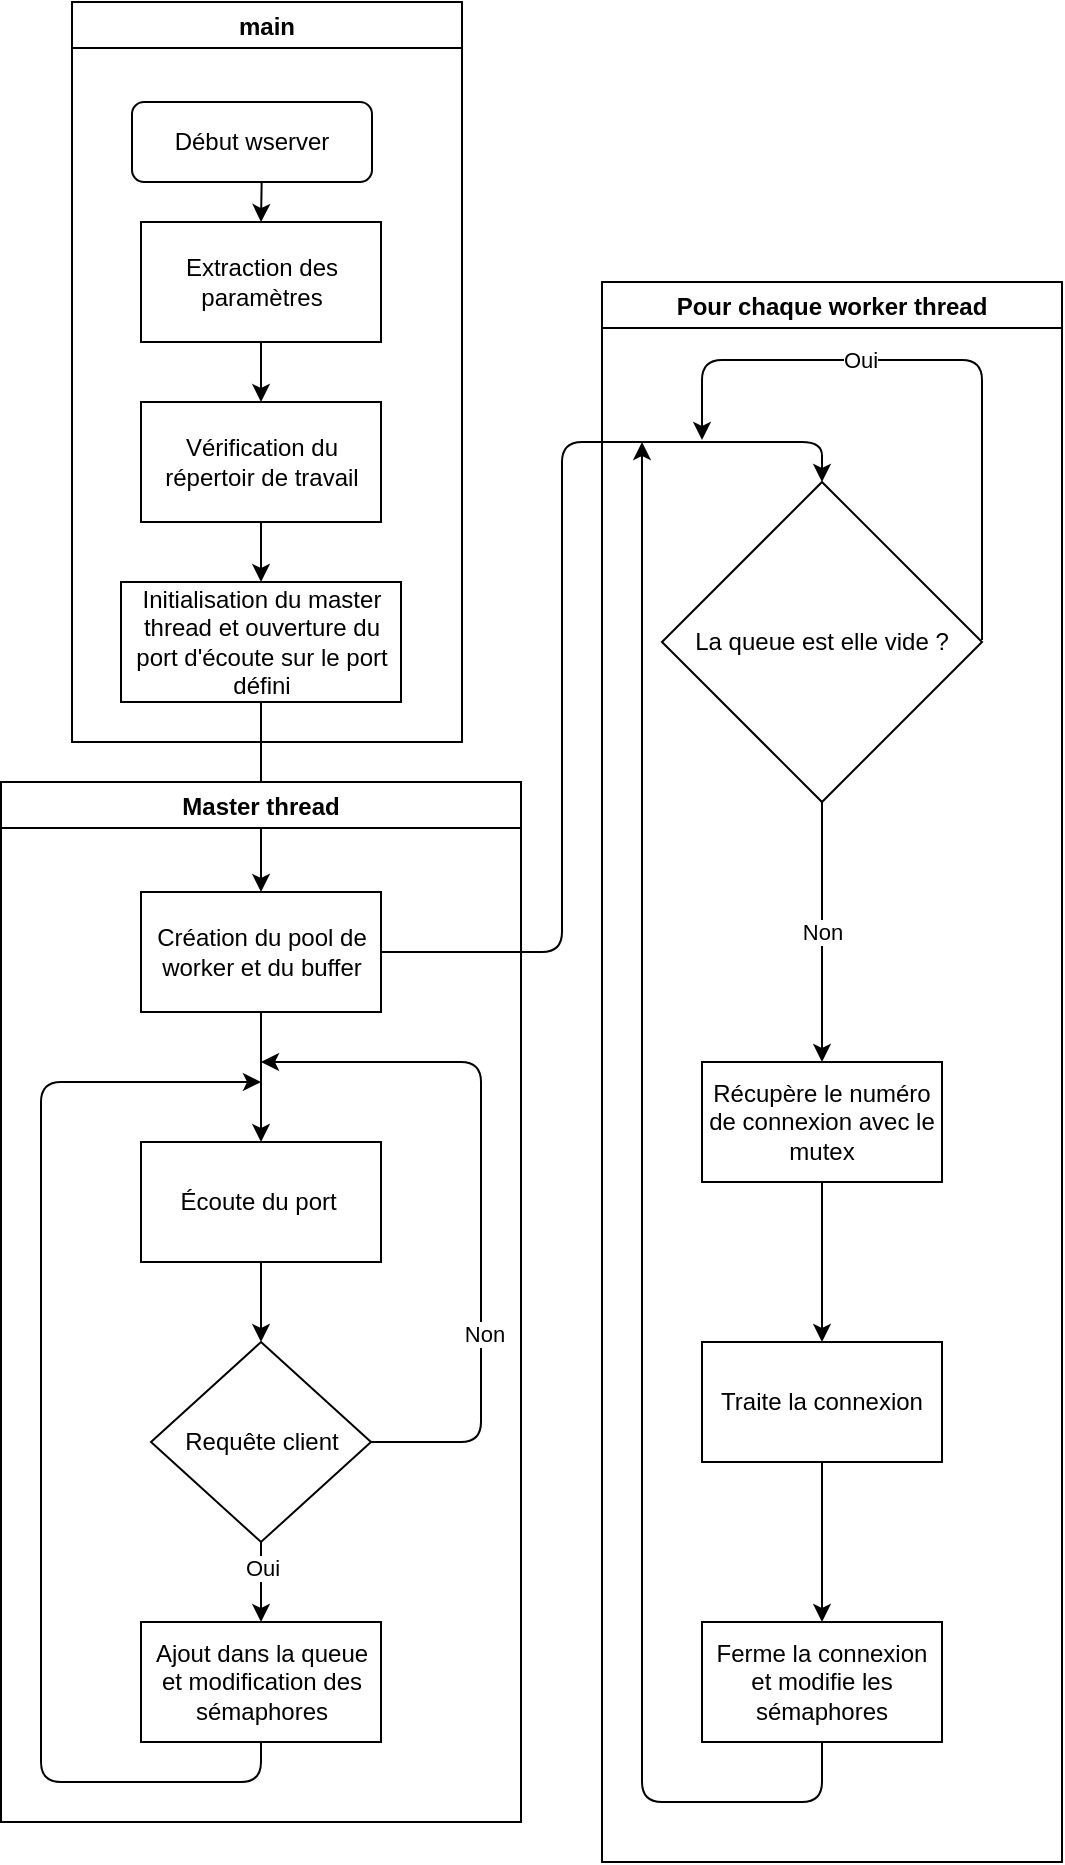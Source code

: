 <mxfile>
    <diagram id="ZZ86x_CATwEXQEdTxJgp" name="diagramme_main_algo">
        <mxGraphModel dx="1143" dy="741" grid="1" gridSize="10" guides="1" tooltips="1" connect="1" arrows="1" fold="1" page="1" pageScale="1" pageWidth="827" pageHeight="1169" math="0" shadow="0">
            <root>
                <mxCell id="_tmstDa1uL1WL1FxBdm2-0"/>
                <mxCell id="_tmstDa1uL1WL1FxBdm2-1" parent="_tmstDa1uL1WL1FxBdm2-0"/>
                <mxCell id="_tmstDa1uL1WL1FxBdm2-7" style="edgeStyle=none;html=1;exitX=0.5;exitY=1;exitDx=0;exitDy=0;entryX=0.5;entryY=0;entryDx=0;entryDy=0;" edge="1" parent="_tmstDa1uL1WL1FxBdm2-1" target="_tmstDa1uL1WL1FxBdm2-4">
                    <mxGeometry relative="1" as="geometry">
                        <mxPoint x="330" y="100" as="sourcePoint"/>
                    </mxGeometry>
                </mxCell>
                <mxCell id="_tmstDa1uL1WL1FxBdm2-11" value="" style="edgeStyle=none;html=1;" edge="1" parent="_tmstDa1uL1WL1FxBdm2-1" source="_tmstDa1uL1WL1FxBdm2-6" target="_tmstDa1uL1WL1FxBdm2-10">
                    <mxGeometry relative="1" as="geometry"/>
                </mxCell>
                <mxCell id="_tmstDa1uL1WL1FxBdm2-13" value="" style="edgeStyle=none;html=1;" edge="1" parent="_tmstDa1uL1WL1FxBdm2-1" source="_tmstDa1uL1WL1FxBdm2-10" target="_tmstDa1uL1WL1FxBdm2-12">
                    <mxGeometry relative="1" as="geometry"/>
                </mxCell>
                <mxCell id="_tmstDa1uL1WL1FxBdm2-22" style="edgeStyle=none;html=1;exitX=1;exitY=0.5;exitDx=0;exitDy=0;endArrow=classic;endFill=1;entryX=0.5;entryY=0;entryDx=0;entryDy=0;" edge="1" parent="_tmstDa1uL1WL1FxBdm2-1" source="_tmstDa1uL1WL1FxBdm2-10" target="_tmstDa1uL1WL1FxBdm2-24">
                    <mxGeometry relative="1" as="geometry">
                        <mxPoint x="610" y="260" as="targetPoint"/>
                        <Array as="points">
                            <mxPoint x="480" y="495"/>
                            <mxPoint x="480" y="240"/>
                            <mxPoint x="610" y="240"/>
                        </Array>
                    </mxGeometry>
                </mxCell>
                <mxCell id="_tmstDa1uL1WL1FxBdm2-10" value="Création du pool de worker et du buffer" style="whiteSpace=wrap;html=1;rounded=0;" vertex="1" parent="_tmstDa1uL1WL1FxBdm2-1">
                    <mxGeometry x="269.5" y="465" width="120" height="60" as="geometry"/>
                </mxCell>
                <mxCell id="_tmstDa1uL1WL1FxBdm2-17" style="edgeStyle=none;html=1;exitX=0.5;exitY=1;exitDx=0;exitDy=0;entryX=0.5;entryY=0;entryDx=0;entryDy=0;endArrow=classic;endFill=1;" edge="1" parent="_tmstDa1uL1WL1FxBdm2-1" source="_tmstDa1uL1WL1FxBdm2-12" target="_tmstDa1uL1WL1FxBdm2-14">
                    <mxGeometry relative="1" as="geometry"/>
                </mxCell>
                <mxCell id="_tmstDa1uL1WL1FxBdm2-12" value="Écoute du port&amp;nbsp;" style="whiteSpace=wrap;html=1;rounded=0;" vertex="1" parent="_tmstDa1uL1WL1FxBdm2-1">
                    <mxGeometry x="269.5" y="590" width="120" height="60" as="geometry"/>
                </mxCell>
                <mxCell id="_tmstDa1uL1WL1FxBdm2-15" style="edgeStyle=none;html=1;exitX=1;exitY=0.5;exitDx=0;exitDy=0;endArrow=classic;endFill=1;" edge="1" parent="_tmstDa1uL1WL1FxBdm2-1" source="_tmstDa1uL1WL1FxBdm2-14">
                    <mxGeometry relative="1" as="geometry">
                        <mxPoint x="329.5" y="550" as="targetPoint"/>
                        <Array as="points">
                            <mxPoint x="439.5" y="740"/>
                            <mxPoint x="439.5" y="550"/>
                        </Array>
                    </mxGeometry>
                </mxCell>
                <mxCell id="_tmstDa1uL1WL1FxBdm2-16" value="Non" style="edgeLabel;html=1;align=center;verticalAlign=middle;resizable=0;points=[];" vertex="1" connectable="0" parent="_tmstDa1uL1WL1FxBdm2-15">
                    <mxGeometry x="-0.386" y="-1" relative="1" as="geometry">
                        <mxPoint as="offset"/>
                    </mxGeometry>
                </mxCell>
                <mxCell id="_tmstDa1uL1WL1FxBdm2-18" style="edgeStyle=none;html=1;exitX=0.5;exitY=1;exitDx=0;exitDy=0;endArrow=classic;endFill=1;" edge="1" parent="_tmstDa1uL1WL1FxBdm2-1" source="_tmstDa1uL1WL1FxBdm2-14">
                    <mxGeometry relative="1" as="geometry">
                        <mxPoint x="329.5" y="830" as="targetPoint"/>
                    </mxGeometry>
                </mxCell>
                <mxCell id="_tmstDa1uL1WL1FxBdm2-20" value="Oui" style="edgeLabel;html=1;align=center;verticalAlign=middle;resizable=0;points=[];" vertex="1" connectable="0" parent="_tmstDa1uL1WL1FxBdm2-18">
                    <mxGeometry x="-0.35" y="1" relative="1" as="geometry">
                        <mxPoint x="-1" as="offset"/>
                    </mxGeometry>
                </mxCell>
                <mxCell id="_tmstDa1uL1WL1FxBdm2-14" value="Requête client" style="rhombus;whiteSpace=wrap;html=1;" vertex="1" parent="_tmstDa1uL1WL1FxBdm2-1">
                    <mxGeometry x="274.5" y="690" width="110" height="100" as="geometry"/>
                </mxCell>
                <mxCell id="_tmstDa1uL1WL1FxBdm2-21" style="edgeStyle=none;html=1;exitX=0.5;exitY=1;exitDx=0;exitDy=0;endArrow=classic;endFill=1;" edge="1" parent="_tmstDa1uL1WL1FxBdm2-1" source="_tmstDa1uL1WL1FxBdm2-19">
                    <mxGeometry relative="1" as="geometry">
                        <mxPoint x="329.5" y="560" as="targetPoint"/>
                        <Array as="points">
                            <mxPoint x="329.5" y="910"/>
                            <mxPoint x="219.5" y="910"/>
                            <mxPoint x="219.5" y="560"/>
                        </Array>
                    </mxGeometry>
                </mxCell>
                <mxCell id="_tmstDa1uL1WL1FxBdm2-19" value="Ajout dans la queue et modification des sémaphores" style="rounded=0;whiteSpace=wrap;html=1;" vertex="1" parent="_tmstDa1uL1WL1FxBdm2-1">
                    <mxGeometry x="269.5" y="830" width="120" height="60" as="geometry"/>
                </mxCell>
                <mxCell id="_tmstDa1uL1WL1FxBdm2-25" style="edgeStyle=none;html=1;exitX=1;exitY=0.5;exitDx=0;exitDy=0;endArrow=classic;endFill=1;" edge="1" parent="_tmstDa1uL1WL1FxBdm2-1">
                    <mxGeometry relative="1" as="geometry">
                        <mxPoint x="550" y="239" as="targetPoint"/>
                        <mxPoint x="690" y="339" as="sourcePoint"/>
                        <Array as="points">
                            <mxPoint x="690" y="199"/>
                            <mxPoint x="550" y="199"/>
                        </Array>
                    </mxGeometry>
                </mxCell>
                <mxCell id="_tmstDa1uL1WL1FxBdm2-26" value="Oui" style="edgeLabel;html=1;align=center;verticalAlign=middle;resizable=0;points=[];" vertex="1" connectable="0" parent="_tmstDa1uL1WL1FxBdm2-25">
                    <mxGeometry x="0.256" y="3" relative="1" as="geometry">
                        <mxPoint y="-3" as="offset"/>
                    </mxGeometry>
                </mxCell>
                <mxCell id="_tmstDa1uL1WL1FxBdm2-29" value="Non" style="edgeStyle=none;html=1;endArrow=classic;endFill=1;" edge="1" parent="_tmstDa1uL1WL1FxBdm2-1" source="_tmstDa1uL1WL1FxBdm2-24" target="_tmstDa1uL1WL1FxBdm2-28">
                    <mxGeometry relative="1" as="geometry"/>
                </mxCell>
                <mxCell id="_tmstDa1uL1WL1FxBdm2-24" value="La queue est elle vide ?" style="rhombus;whiteSpace=wrap;html=1;" vertex="1" parent="_tmstDa1uL1WL1FxBdm2-1">
                    <mxGeometry x="530" y="260" width="160" height="160" as="geometry"/>
                </mxCell>
                <mxCell id="_tmstDa1uL1WL1FxBdm2-31" value="" style="edgeStyle=none;html=1;endArrow=classic;endFill=1;" edge="1" parent="_tmstDa1uL1WL1FxBdm2-1" source="_tmstDa1uL1WL1FxBdm2-28" target="_tmstDa1uL1WL1FxBdm2-30">
                    <mxGeometry relative="1" as="geometry"/>
                </mxCell>
                <mxCell id="_tmstDa1uL1WL1FxBdm2-28" value="Récupère le numéro de connexion avec le mutex" style="whiteSpace=wrap;html=1;" vertex="1" parent="_tmstDa1uL1WL1FxBdm2-1">
                    <mxGeometry x="550" y="550" width="120" height="60" as="geometry"/>
                </mxCell>
                <mxCell id="_tmstDa1uL1WL1FxBdm2-33" value="" style="edgeStyle=none;html=1;endArrow=classic;endFill=1;" edge="1" parent="_tmstDa1uL1WL1FxBdm2-1" source="_tmstDa1uL1WL1FxBdm2-30" target="_tmstDa1uL1WL1FxBdm2-32">
                    <mxGeometry relative="1" as="geometry"/>
                </mxCell>
                <mxCell id="_tmstDa1uL1WL1FxBdm2-30" value="Traite la connexion" style="whiteSpace=wrap;html=1;" vertex="1" parent="_tmstDa1uL1WL1FxBdm2-1">
                    <mxGeometry x="550" y="690" width="120" height="60" as="geometry"/>
                </mxCell>
                <mxCell id="_tmstDa1uL1WL1FxBdm2-34" style="edgeStyle=none;html=1;exitX=0.5;exitY=1;exitDx=0;exitDy=0;endArrow=classic;endFill=1;" edge="1" parent="_tmstDa1uL1WL1FxBdm2-1" source="_tmstDa1uL1WL1FxBdm2-32">
                    <mxGeometry relative="1" as="geometry">
                        <mxPoint x="520" y="240" as="targetPoint"/>
                        <Array as="points">
                            <mxPoint x="610" y="920"/>
                            <mxPoint x="520" y="920"/>
                        </Array>
                    </mxGeometry>
                </mxCell>
                <mxCell id="_tmstDa1uL1WL1FxBdm2-32" value="Ferme la connexion et modifie les sémaphores" style="whiteSpace=wrap;html=1;" vertex="1" parent="_tmstDa1uL1WL1FxBdm2-1">
                    <mxGeometry x="550" y="830" width="120" height="60" as="geometry"/>
                </mxCell>
                <mxCell id="_tmstDa1uL1WL1FxBdm2-35" value="main" style="swimlane;" vertex="1" parent="_tmstDa1uL1WL1FxBdm2-1">
                    <mxGeometry x="235" y="20" width="195" height="370" as="geometry"/>
                </mxCell>
                <mxCell id="_tmstDa1uL1WL1FxBdm2-3" value="Début wserver" style="rounded=1;whiteSpace=wrap;html=1;" vertex="1" parent="_tmstDa1uL1WL1FxBdm2-35">
                    <mxGeometry x="30" y="50" width="120" height="40" as="geometry"/>
                </mxCell>
                <mxCell id="_tmstDa1uL1WL1FxBdm2-6" value="Initialisation du master thread et ouverture du port d'écoute sur le port défini" style="rounded=0;whiteSpace=wrap;html=1;" vertex="1" parent="_tmstDa1uL1WL1FxBdm2-35">
                    <mxGeometry x="24.5" y="290" width="140" height="60" as="geometry"/>
                </mxCell>
                <mxCell id="_tmstDa1uL1WL1FxBdm2-5" value="Vérification du répertoir de travail" style="rounded=0;whiteSpace=wrap;html=1;" vertex="1" parent="_tmstDa1uL1WL1FxBdm2-35">
                    <mxGeometry x="34.5" y="200" width="120" height="60" as="geometry"/>
                </mxCell>
                <mxCell id="_tmstDa1uL1WL1FxBdm2-4" value="Extraction des paramètres" style="rounded=0;whiteSpace=wrap;html=1;" vertex="1" parent="_tmstDa1uL1WL1FxBdm2-35">
                    <mxGeometry x="34.5" y="110" width="120" height="60" as="geometry"/>
                </mxCell>
                <mxCell id="_tmstDa1uL1WL1FxBdm2-9" style="edgeStyle=none;html=1;exitX=0.5;exitY=1;exitDx=0;exitDy=0;entryX=0.5;entryY=0;entryDx=0;entryDy=0;" edge="1" parent="_tmstDa1uL1WL1FxBdm2-35" source="_tmstDa1uL1WL1FxBdm2-5" target="_tmstDa1uL1WL1FxBdm2-6">
                    <mxGeometry relative="1" as="geometry"/>
                </mxCell>
                <mxCell id="_tmstDa1uL1WL1FxBdm2-8" style="edgeStyle=none;html=1;exitX=0.5;exitY=1;exitDx=0;exitDy=0;entryX=0.5;entryY=0;entryDx=0;entryDy=0;" edge="1" parent="_tmstDa1uL1WL1FxBdm2-35" source="_tmstDa1uL1WL1FxBdm2-4" target="_tmstDa1uL1WL1FxBdm2-5">
                    <mxGeometry relative="1" as="geometry"/>
                </mxCell>
                <mxCell id="_tmstDa1uL1WL1FxBdm2-38" value="Pour chaque worker thread" style="swimlane;" vertex="1" parent="_tmstDa1uL1WL1FxBdm2-1">
                    <mxGeometry x="500" y="160" width="230" height="790" as="geometry"/>
                </mxCell>
                <mxCell id="_tmstDa1uL1WL1FxBdm2-39" value="Master thread" style="swimlane;" vertex="1" parent="_tmstDa1uL1WL1FxBdm2-1">
                    <mxGeometry x="199.5" y="410" width="260" height="520" as="geometry"/>
                </mxCell>
            </root>
        </mxGraphModel>
    </diagram>
    <diagram id="OaMemuIT_qWkSEGsqr9d" name="diagramme_composants">
        <mxGraphModel grid="0" gridSize="10" guides="1" tooltips="1" connect="1" arrows="1" page="1" fold="1" pageScale="1" pageWidth="827" pageHeight="1169" background="none" math="0" shadow="0">
            <root>
                <mxCell id="0"/>
                <mxCell id="1" parent="0"/>
                <mxCell id="2" value="Diagramme des composants" style="shape=umlFrame;whiteSpace=wrap;html=1;width=120;height=30;boundedLbl=1;verticalAlign=middle;align=left;spacingLeft=5;shadow=1;" parent="1" vertex="1">
                    <mxGeometry x="19" y="10" width="790" height="620" as="geometry"/>
                </mxCell>
                <mxCell id="3" value="io_helper" style="swimlane;fontStyle=1;align=center;verticalAlign=middle;childLayout=stackLayout;horizontal=1;startSize=29;horizontalStack=0;resizeParent=1;resizeParentMax=0;resizeLast=0;collapsible=0;marginBottom=0;html=1;" parent="1" vertex="1">
                    <mxGeometry x="50" y="65" width="400" height="104" as="geometry"/>
                </mxCell>
                <mxCell id="5" value="&lt;div style=&quot;color: rgb(238, 255, 255); font-family: menlo, monaco, &amp;quot;courier new&amp;quot;, monospace; line-height: 18px;&quot;&gt;&lt;div style=&quot;font-family: &amp;quot;menlo&amp;quot; , &amp;quot;monaco&amp;quot; , &amp;quot;courier new&amp;quot; , monospace ; line-height: 18px&quot;&gt;&lt;span style=&quot;color: #ffcb6b&quot;&gt;ssize_t&lt;/span&gt; &lt;span style=&quot;color: #82aaff&quot;&gt;readline&lt;/span&gt;&lt;span style=&quot;color: #89ddff&quot;&gt;(&lt;/span&gt;&lt;span style=&quot;color: #c792ea&quot;&gt;int&lt;/span&gt; fd&lt;span style=&quot;color: #89ddff&quot;&gt;,&lt;/span&gt; &lt;span style=&quot;color: #c792ea&quot;&gt;void&lt;/span&gt; &lt;span style=&quot;color: #89ddff&quot;&gt;*&lt;/span&gt;buf&lt;span style=&quot;color: #89ddff&quot;&gt;,&lt;/span&gt; &lt;span style=&quot;color: #ffcb6b&quot;&gt;size_t&lt;/span&gt; maxlen&lt;span style=&quot;color: #89ddff&quot;&gt;)&lt;/span&gt;&lt;/div&gt;&lt;/div&gt;" style="text;html=1;align=left;verticalAlign=middle;spacingLeft=4;spacingRight=4;overflow=hidden;rotatable=0;points=[[0,0.5],[1,0.5]];portConstraint=eastwest;" parent="3" vertex="1">
                    <mxGeometry y="29" width="400" height="25" as="geometry"/>
                </mxCell>
                <mxCell id="6" value="&lt;div style=&quot;color: rgb(238, 255, 255); font-family: menlo, monaco, &amp;quot;courier new&amp;quot;, monospace; line-height: 18px;&quot;&gt;&lt;div style=&quot;font-family: &amp;quot;menlo&amp;quot; , &amp;quot;monaco&amp;quot; , &amp;quot;courier new&amp;quot; , monospace ; line-height: 18px&quot;&gt;&lt;span style=&quot;color: #c792ea&quot;&gt;int&lt;/span&gt; &lt;span style=&quot;color: #82aaff&quot;&gt;open_client_fd&lt;/span&gt;&lt;span style=&quot;color: #89ddff&quot;&gt;(&lt;/span&gt;&lt;span style=&quot;color: #c792ea&quot;&gt;char&lt;/span&gt; &lt;span style=&quot;color: #89ddff&quot;&gt;*&lt;/span&gt;hostname&lt;span style=&quot;color: #89ddff&quot;&gt;,&lt;/span&gt; &lt;span style=&quot;color: #c792ea&quot;&gt;int&lt;/span&gt; port&lt;span style=&quot;color: #89ddff&quot;&gt;)&lt;/span&gt;&lt;/div&gt;&lt;/div&gt;" style="text;html=1;strokeColor=none;fillColor=none;align=left;verticalAlign=middle;spacingLeft=4;spacingRight=4;overflow=hidden;rotatable=0;points=[[0,0.5],[1,0.5]];portConstraint=eastwest;" parent="3" vertex="1">
                    <mxGeometry y="54" width="400" height="25" as="geometry"/>
                </mxCell>
                <mxCell id="7" value="&lt;div style=&quot;color: rgb(238, 255, 255); font-family: menlo, monaco, &amp;quot;courier new&amp;quot;, monospace; line-height: 18px;&quot;&gt;&lt;div style=&quot;font-family: &amp;quot;menlo&amp;quot; , &amp;quot;monaco&amp;quot; , &amp;quot;courier new&amp;quot; , monospace ; line-height: 18px&quot;&gt;&lt;span style=&quot;color: #c792ea&quot;&gt;int&lt;/span&gt; &lt;span style=&quot;color: #82aaff&quot;&gt;open_listen_fd&lt;/span&gt;&lt;span style=&quot;color: #89ddff&quot;&gt;(&lt;/span&gt;&lt;span style=&quot;color: #c792ea&quot;&gt;int&lt;/span&gt; port&lt;span style=&quot;color: #89ddff&quot;&gt;)&lt;/span&gt;&lt;/div&gt;&lt;/div&gt;" style="text;html=1;strokeColor=none;fillColor=none;align=left;verticalAlign=middle;spacingLeft=4;spacingRight=4;overflow=hidden;rotatable=0;points=[[0,0.5],[1,0.5]];portConstraint=eastwest;" parent="3" vertex="1">
                    <mxGeometry y="79" width="400" height="25" as="geometry"/>
                </mxCell>
                <mxCell id="8" value="request" style="swimlane;fontStyle=1;align=center;verticalAlign=middle;childLayout=stackLayout;horizontal=1;startSize=29;horizontalStack=0;resizeParent=1;resizeParentMax=0;resizeLast=0;collapsible=0;marginBottom=0;html=1;" parent="1" vertex="1">
                    <mxGeometry x="550" y="90" width="220" height="54" as="geometry"/>
                </mxCell>
                <mxCell id="10" value="&lt;div style=&quot;color: rgb(238, 255, 255); font-family: menlo, monaco, &amp;quot;courier new&amp;quot;, monospace; line-height: 18px;&quot;&gt;&lt;span style=&quot;color: #c792ea&quot;&gt;void&lt;/span&gt; &lt;span style=&quot;color: #82aaff&quot;&gt;request_handle&lt;/span&gt;&lt;span style=&quot;color: #89ddff&quot;&gt;(&lt;/span&gt;&lt;span style=&quot;color: #c792ea&quot;&gt;int&lt;/span&gt; fd&lt;span style=&quot;color: #89ddff&quot;&gt;)&lt;/span&gt;&lt;/div&gt;" style="text;html=1;strokeColor=none;fillColor=none;align=left;verticalAlign=middle;spacingLeft=4;spacingRight=4;overflow=hidden;rotatable=0;points=[[0,0.5],[1,0.5]];portConstraint=eastwest;" parent="8" vertex="1">
                    <mxGeometry y="29" width="220" height="25" as="geometry"/>
                </mxCell>
                <mxCell id="13" value="wserver" style="swimlane;fontStyle=1;align=center;verticalAlign=middle;childLayout=stackLayout;horizontal=1;startSize=29;horizontalStack=0;resizeParent=1;resizeParentMax=0;resizeLast=0;collapsible=0;marginBottom=0;html=1;" parent="1" vertex="1">
                    <mxGeometry x="129" y="250" width="570" height="179" as="geometry"/>
                </mxCell>
                <mxCell id="15" value="&lt;div style=&quot;color: rgb(238, 255, 255); font-family: menlo, monaco, &amp;quot;courier new&amp;quot;, monospace; line-height: 18px;&quot;&gt;&lt;span style=&quot;color: #c792ea&quot;&gt;void&lt;/span&gt; &lt;span style=&quot;color: #82aaff&quot;&gt;add_to_queue&lt;/span&gt;&lt;span style=&quot;color: #89ddff&quot;&gt;(&lt;/span&gt;&lt;span style=&quot;color: #ffcb6b&quot;&gt;Queue&lt;/span&gt; &lt;span style=&quot;color: #89ddff&quot;&gt;*&lt;/span&gt;queue&lt;span style=&quot;color: #89ddff&quot;&gt;,&lt;/span&gt; &lt;span style=&quot;color: #c792ea&quot;&gt;int&lt;/span&gt; newConnection&lt;span style=&quot;color: #89ddff&quot;&gt;)&lt;/span&gt;&lt;/div&gt;" style="text;html=1;strokeColor=none;fillColor=none;align=left;verticalAlign=middle;spacingLeft=4;spacingRight=4;overflow=hidden;rotatable=0;points=[[0,0.5],[1,0.5]];portConstraint=eastwest;" parent="13" vertex="1">
                    <mxGeometry y="29" width="570" height="25" as="geometry"/>
                </mxCell>
                <mxCell id="16" value="&lt;div style=&quot;color: rgb(238, 255, 255); font-family: menlo, monaco, &amp;quot;courier new&amp;quot;, monospace; line-height: 18px;&quot;&gt;&lt;div style=&quot;font-family: &amp;quot;menlo&amp;quot; , &amp;quot;monaco&amp;quot; , &amp;quot;courier new&amp;quot; , monospace ; line-height: 18px&quot;&gt;&lt;span style=&quot;color: #c792ea&quot;&gt;int&lt;/span&gt; &lt;span style=&quot;color: #82aaff&quot;&gt;dequeue&lt;/span&gt;&lt;span style=&quot;color: #89ddff&quot;&gt;(&lt;/span&gt;&lt;span style=&quot;color: #ffcb6b&quot;&gt;Queue&lt;/span&gt; &lt;span style=&quot;color: #89ddff&quot;&gt;*&lt;/span&gt;queue&lt;span style=&quot;color: #89ddff&quot;&gt;)&lt;/span&gt;&lt;/div&gt;&lt;/div&gt;" style="text;html=1;strokeColor=none;fillColor=none;align=left;verticalAlign=middle;spacingLeft=4;spacingRight=4;overflow=hidden;rotatable=0;points=[[0,0.5],[1,0.5]];portConstraint=eastwest;" parent="13" vertex="1">
                    <mxGeometry y="54" width="570" height="25" as="geometry"/>
                </mxCell>
                <mxCell id="17" value="&lt;div style=&quot;color: rgb(238, 255, 255); font-family: menlo, monaco, &amp;quot;courier new&amp;quot;, monospace; line-height: 18px;&quot;&gt;&lt;div style=&quot;font-family: &amp;quot;menlo&amp;quot; , &amp;quot;monaco&amp;quot; , &amp;quot;courier new&amp;quot; , monospace ; line-height: 18px&quot;&gt;&lt;div style=&quot;font-family: &amp;quot;menlo&amp;quot; , &amp;quot;monaco&amp;quot; , &amp;quot;courier new&amp;quot; , monospace ; line-height: 18px&quot;&gt;&lt;span style=&quot;color: #c792ea&quot;&gt;void&lt;/span&gt; &lt;span style=&quot;color: #89ddff&quot;&gt;*&lt;/span&gt;&lt;span style=&quot;color: #82aaff&quot;&gt;worker_thread_function&lt;/span&gt;&lt;span style=&quot;color: #89ddff&quot;&gt;(&lt;/span&gt;&lt;span style=&quot;color: #c792ea&quot;&gt;void&lt;/span&gt; &lt;span style=&quot;color: #89ddff&quot;&gt;*&lt;/span&gt;queueVoid&lt;span style=&quot;color: #89ddff&quot;&gt;)&lt;/span&gt;&lt;/div&gt;&lt;/div&gt;&lt;/div&gt;" style="text;html=1;strokeColor=none;fillColor=none;align=left;verticalAlign=middle;spacingLeft=4;spacingRight=4;overflow=hidden;rotatable=0;points=[[0,0.5],[1,0.5]];portConstraint=eastwest;" parent="13" vertex="1">
                    <mxGeometry y="79" width="570" height="25" as="geometry"/>
                </mxCell>
                <mxCell id="18" value="&lt;div style=&quot;color: rgb(238, 255, 255); font-family: menlo, monaco, &amp;quot;courier new&amp;quot;, monospace; line-height: 18px;&quot;&gt;&lt;div style=&quot;font-family: &amp;quot;menlo&amp;quot; , &amp;quot;monaco&amp;quot; , &amp;quot;courier new&amp;quot; , monospace ; line-height: 18px&quot;&gt;&lt;div style=&quot;font-family: &amp;quot;menlo&amp;quot; , &amp;quot;monaco&amp;quot; , &amp;quot;courier new&amp;quot; , monospace ; line-height: 18px&quot;&gt;&lt;span style=&quot;color: #c792ea&quot;&gt;void&lt;/span&gt; &lt;span style=&quot;color: #82aaff&quot;&gt;create_connection&lt;/span&gt;&lt;span style=&quot;color: #89ddff&quot;&gt;(&lt;/span&gt;&lt;span style=&quot;color: #c792ea&quot;&gt;char&lt;/span&gt; &lt;span style=&quot;color: #89ddff&quot;&gt;*&lt;/span&gt;root_dir&lt;span style=&quot;color: #89ddff&quot;&gt;,&lt;/span&gt; &lt;span style=&quot;color: #c792ea&quot;&gt;int&lt;/span&gt; port&lt;span style=&quot;color: #89ddff&quot;&gt;,&lt;/span&gt; &lt;span style=&quot;color: #c792ea&quot;&gt;int&lt;/span&gt; listen_fd&lt;span style=&quot;color: #89ddff&quot;&gt;,&lt;/span&gt; &lt;span style=&quot;color: #ffcb6b&quot;&gt;Queue&lt;/span&gt; &lt;span style=&quot;color: #89ddff&quot;&gt;*&lt;/span&gt;queue&lt;span style=&quot;color: #89ddff&quot;&gt;)&lt;/span&gt;&lt;/div&gt;&lt;/div&gt;&lt;/div&gt;" style="text;html=1;strokeColor=none;fillColor=none;align=left;verticalAlign=middle;spacingLeft=4;spacingRight=4;overflow=hidden;rotatable=0;points=[[0,0.5],[1,0.5]];portConstraint=eastwest;" parent="13" vertex="1">
                    <mxGeometry y="104" width="570" height="25" as="geometry"/>
                </mxCell>
                <mxCell id="19" value="&lt;div style=&quot;color: rgb(238, 255, 255); font-family: menlo, monaco, &amp;quot;courier new&amp;quot;, monospace; line-height: 18px;&quot;&gt;&lt;div style=&quot;font-family: &amp;quot;menlo&amp;quot; , &amp;quot;monaco&amp;quot; , &amp;quot;courier new&amp;quot; , monospace ; line-height: 18px&quot;&gt;&lt;div style=&quot;font-family: &amp;quot;menlo&amp;quot; , &amp;quot;monaco&amp;quot; , &amp;quot;courier new&amp;quot; , monospace ; line-height: 18px&quot;&gt;&lt;span style=&quot;color: #c792ea&quot;&gt;void&lt;/span&gt; &lt;span style=&quot;color: #89ddff&quot;&gt;*&lt;/span&gt;&lt;span style=&quot;color: #82aaff&quot;&gt;master_thread_function&lt;/span&gt;&lt;span style=&quot;color: #89ddff&quot;&gt;(&lt;/span&gt;&lt;span style=&quot;color: #c792ea&quot;&gt;void&lt;/span&gt; &lt;span style=&quot;color: #89ddff&quot;&gt;*&lt;/span&gt;main_thread_argumentsVoid&lt;span style=&quot;color: #89ddff&quot;&gt;)&lt;/span&gt;&lt;/div&gt;&lt;/div&gt;&lt;/div&gt;" style="text;html=1;strokeColor=none;fillColor=none;align=left;verticalAlign=middle;spacingLeft=4;spacingRight=4;overflow=hidden;rotatable=0;points=[[0,0.5],[1,0.5]];portConstraint=eastwest;" parent="13" vertex="1">
                    <mxGeometry y="129" width="570" height="25" as="geometry"/>
                </mxCell>
                <mxCell id="20" value="&lt;div style=&quot;color: rgb(238, 255, 255); font-family: menlo, monaco, &amp;quot;courier new&amp;quot;, monospace; line-height: 18px;&quot;&gt;&lt;div style=&quot;font-family: &amp;quot;menlo&amp;quot; , &amp;quot;monaco&amp;quot; , &amp;quot;courier new&amp;quot; , monospace ; line-height: 18px&quot;&gt;&lt;div style=&quot;font-family: &amp;quot;menlo&amp;quot; , &amp;quot;monaco&amp;quot; , &amp;quot;courier new&amp;quot; , monospace ; line-height: 18px&quot;&gt;&lt;div style=&quot;font-family: &amp;quot;menlo&amp;quot; , &amp;quot;monaco&amp;quot; , &amp;quot;courier new&amp;quot; , monospace ; line-height: 18px&quot;&gt;&lt;span style=&quot;color: #c792ea&quot;&gt;int&lt;/span&gt; &lt;span style=&quot;color: #82aaff&quot;&gt;main&lt;/span&gt;&lt;span style=&quot;color: #89ddff&quot;&gt;(&lt;/span&gt;&lt;span style=&quot;color: #c792ea&quot;&gt;int&lt;/span&gt; argc&lt;span style=&quot;color: #89ddff&quot;&gt;,&lt;/span&gt; &lt;span style=&quot;color: #c792ea&quot;&gt;char&lt;/span&gt; &lt;span style=&quot;color: #89ddff&quot;&gt;*&lt;/span&gt;argv&lt;span style=&quot;color: #c792ea&quot;&gt;[]&lt;/span&gt;&lt;span style=&quot;color: #89ddff&quot;&gt;)&lt;/span&gt;&lt;/div&gt;&lt;/div&gt;&lt;/div&gt;&lt;/div&gt;" style="text;html=1;strokeColor=none;fillColor=none;align=left;verticalAlign=middle;spacingLeft=4;spacingRight=4;overflow=hidden;rotatable=0;points=[[0,0.5],[1,0.5]];portConstraint=eastwest;" parent="13" vertex="1">
                    <mxGeometry y="154" width="570" height="25" as="geometry"/>
                </mxCell>
                <mxCell id="36" value="Réception de requête" style="edgeStyle=none;html=1;exitX=0.75;exitY=0;exitDx=0;exitDy=0;entryX=0.75;entryY=0;entryDx=0;entryDy=0;" parent="1" target="23" edge="1">
                    <mxGeometry relative="1" as="geometry">
                        <mxPoint x="491" y="430" as="sourcePoint"/>
                    </mxGeometry>
                </mxCell>
                <mxCell id="23" value="wclient" style="swimlane;fontStyle=1;align=center;verticalAlign=middle;childLayout=stackLayout;horizontal=1;startSize=29;horizontalStack=0;resizeParent=1;resizeParentMax=0;resizeLast=0;collapsible=0;marginBottom=0;html=1;shadow=1;" parent="1" vertex="1">
                    <mxGeometry x="259.5" y="498" width="309" height="104" as="geometry"/>
                </mxCell>
                <mxCell id="25" value="&lt;div style=&quot;color: rgb(238, 255, 255); font-family: menlo, monaco, &amp;quot;courier new&amp;quot;, monospace; line-height: 18px;&quot;&gt;&lt;span style=&quot;color: #c792ea&quot;&gt;void&lt;/span&gt; &lt;span style=&quot;color: #82aaff&quot;&gt;client_send&lt;/span&gt;&lt;span style=&quot;color: #89ddff&quot;&gt;(&lt;/span&gt;&lt;span style=&quot;color: #c792ea&quot;&gt;int&lt;/span&gt; fd&lt;span style=&quot;color: #89ddff&quot;&gt;,&lt;/span&gt; &lt;span style=&quot;color: #c792ea&quot;&gt;char&lt;/span&gt; &lt;span style=&quot;color: #89ddff&quot;&gt;*&lt;/span&gt;filename&lt;span style=&quot;color: #89ddff&quot;&gt;)&lt;/span&gt;&lt;/div&gt;" style="text;html=1;strokeColor=none;fillColor=none;align=left;verticalAlign=middle;spacingLeft=4;spacingRight=4;overflow=hidden;rotatable=0;points=[[0,0.5],[1,0.5]];portConstraint=eastwest;" parent="23" vertex="1">
                    <mxGeometry y="29" width="309" height="25" as="geometry"/>
                </mxCell>
                <mxCell id="26" value="&lt;div style=&quot;color: rgb(238, 255, 255); font-family: menlo, monaco, &amp;quot;courier new&amp;quot;, monospace; line-height: 18px;&quot;&gt;&lt;div style=&quot;font-family: &amp;quot;menlo&amp;quot; , &amp;quot;monaco&amp;quot; , &amp;quot;courier new&amp;quot; , monospace ; line-height: 18px&quot;&gt;&lt;span style=&quot;color: #c792ea&quot;&gt;void&lt;/span&gt; &lt;span style=&quot;color: #82aaff&quot;&gt;client_print&lt;/span&gt;&lt;span style=&quot;color: #89ddff&quot;&gt;(&lt;/span&gt;&lt;span style=&quot;color: #c792ea&quot;&gt;int&lt;/span&gt; fd&lt;span style=&quot;color: #89ddff&quot;&gt;)&lt;/span&gt;&lt;/div&gt;&lt;/div&gt;" style="text;html=1;strokeColor=none;fillColor=none;align=left;verticalAlign=middle;spacingLeft=4;spacingRight=4;overflow=hidden;rotatable=0;points=[[0,0.5],[1,0.5]];portConstraint=eastwest;" parent="23" vertex="1">
                    <mxGeometry y="54" width="309" height="25" as="geometry"/>
                </mxCell>
                <mxCell id="27" value="&lt;div style=&quot;color: rgb(238, 255, 255); font-family: menlo, monaco, &amp;quot;courier new&amp;quot;, monospace; line-height: 18px;&quot;&gt;&lt;div style=&quot;font-family: &amp;quot;menlo&amp;quot; , &amp;quot;monaco&amp;quot; , &amp;quot;courier new&amp;quot; , monospace ; line-height: 18px&quot;&gt;&lt;span style=&quot;color: #c792ea&quot;&gt;int&lt;/span&gt; &lt;span style=&quot;color: #82aaff&quot;&gt;main&lt;/span&gt;&lt;span style=&quot;color: #89ddff&quot;&gt;(&lt;/span&gt;&lt;span style=&quot;color: #c792ea&quot;&gt;int&lt;/span&gt; argc&lt;span style=&quot;color: #89ddff&quot;&gt;,&lt;/span&gt; &lt;span style=&quot;color: #c792ea&quot;&gt;char&lt;/span&gt; &lt;span style=&quot;color: #89ddff&quot;&gt;*&lt;/span&gt;argv&lt;span style=&quot;color: #c792ea&quot;&gt;[]&lt;/span&gt;&lt;span style=&quot;color: #89ddff&quot;&gt;)&lt;/span&gt;&lt;/div&gt;&lt;/div&gt;" style="text;html=1;strokeColor=none;fillColor=none;align=left;verticalAlign=middle;spacingLeft=4;spacingRight=4;overflow=hidden;rotatable=0;points=[[0,0.5],[1,0.5]];portConstraint=eastwest;" parent="23" vertex="1">
                    <mxGeometry y="79" width="309" height="25" as="geometry"/>
                </mxCell>
                <mxCell id="31" style="edgeStyle=none;html=1;entryX=0;entryY=0.5;entryDx=0;entryDy=0;dashed=1;dashPattern=1 1;exitX=0;exitY=0.5;exitDx=0;exitDy=0;" parent="1" edge="1" source="23">
                    <mxGeometry relative="1" as="geometry">
                        <Array as="points">
                            <mxPoint x="40" y="550"/>
                            <mxPoint x="40" y="350"/>
                            <mxPoint x="40" y="157"/>
                        </Array>
                        <mxPoint x="50" y="157" as="targetPoint"/>
                    </mxGeometry>
                </mxCell>
                <mxCell id="39" value="include" style="edgeLabel;html=1;align=center;verticalAlign=middle;resizable=0;points=[];" parent="31" vertex="1" connectable="0">
                    <mxGeometry x="-0.386" y="1" relative="1" as="geometry">
                        <mxPoint x="-28" y="-177" as="offset"/>
                    </mxGeometry>
                </mxCell>
                <mxCell id="33" style="edgeStyle=none;html=1;exitX=0.75;exitY=0;exitDx=0;exitDy=0;entryX=0.45;entryY=1.04;entryDx=0;entryDy=0;dashed=1;dashPattern=1 1;entryPerimeter=0;" parent="1" source="13" target="10" edge="1">
                    <mxGeometry relative="1" as="geometry">
                        <Array as="points">
                            <mxPoint x="557" y="200"/>
                            <mxPoint x="649" y="200"/>
                        </Array>
                    </mxGeometry>
                </mxCell>
                <mxCell id="37" value="include" style="edgeLabel;html=1;align=center;verticalAlign=middle;resizable=0;points=[];" parent="33" vertex="1" connectable="0">
                    <mxGeometry x="-0.675" relative="1" as="geometry">
                        <mxPoint as="offset"/>
                    </mxGeometry>
                </mxCell>
                <mxCell id="34" style="edgeStyle=none;html=1;exitX=0.25;exitY=0;exitDx=0;exitDy=0;entryX=0.553;entryY=1;entryDx=0;entryDy=0;dashed=1;dashPattern=1 1;entryPerimeter=0;" parent="1" source="13" target="7" edge="1">
                    <mxGeometry relative="1" as="geometry"/>
                </mxCell>
                <mxCell id="38" value="include" style="edgeLabel;html=1;align=center;verticalAlign=middle;resizable=0;points=[];" parent="34" vertex="1" connectable="0">
                    <mxGeometry x="-0.16" y="1" relative="1" as="geometry">
                        <mxPoint as="offset"/>
                    </mxGeometry>
                </mxCell>
                <mxCell id="35" value="Envoie de requête&amp;nbsp;" style="edgeStyle=none;html=1;" parent="1" edge="1">
                    <mxGeometry relative="1" as="geometry">
                        <mxPoint x="308" y="497" as="sourcePoint"/>
                        <mxPoint x="308" y="430" as="targetPoint"/>
                        <Array as="points"/>
                    </mxGeometry>
                </mxCell>
            </root>
        </mxGraphModel>
    </diagram>
</mxfile>